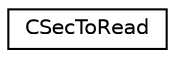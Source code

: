 digraph "Graphical Class Hierarchy"
{
 // LATEX_PDF_SIZE
  edge [fontname="Helvetica",fontsize="10",labelfontname="Helvetica",labelfontsize="10"];
  node [fontname="Helvetica",fontsize="10",shape=record];
  rankdir="LR";
  Node0 [label="CSecToRead",height=0.2,width=0.4,color="black", fillcolor="white", style="filled",URL="$struct_c_sec_to_read.html",tooltip=" "];
}
